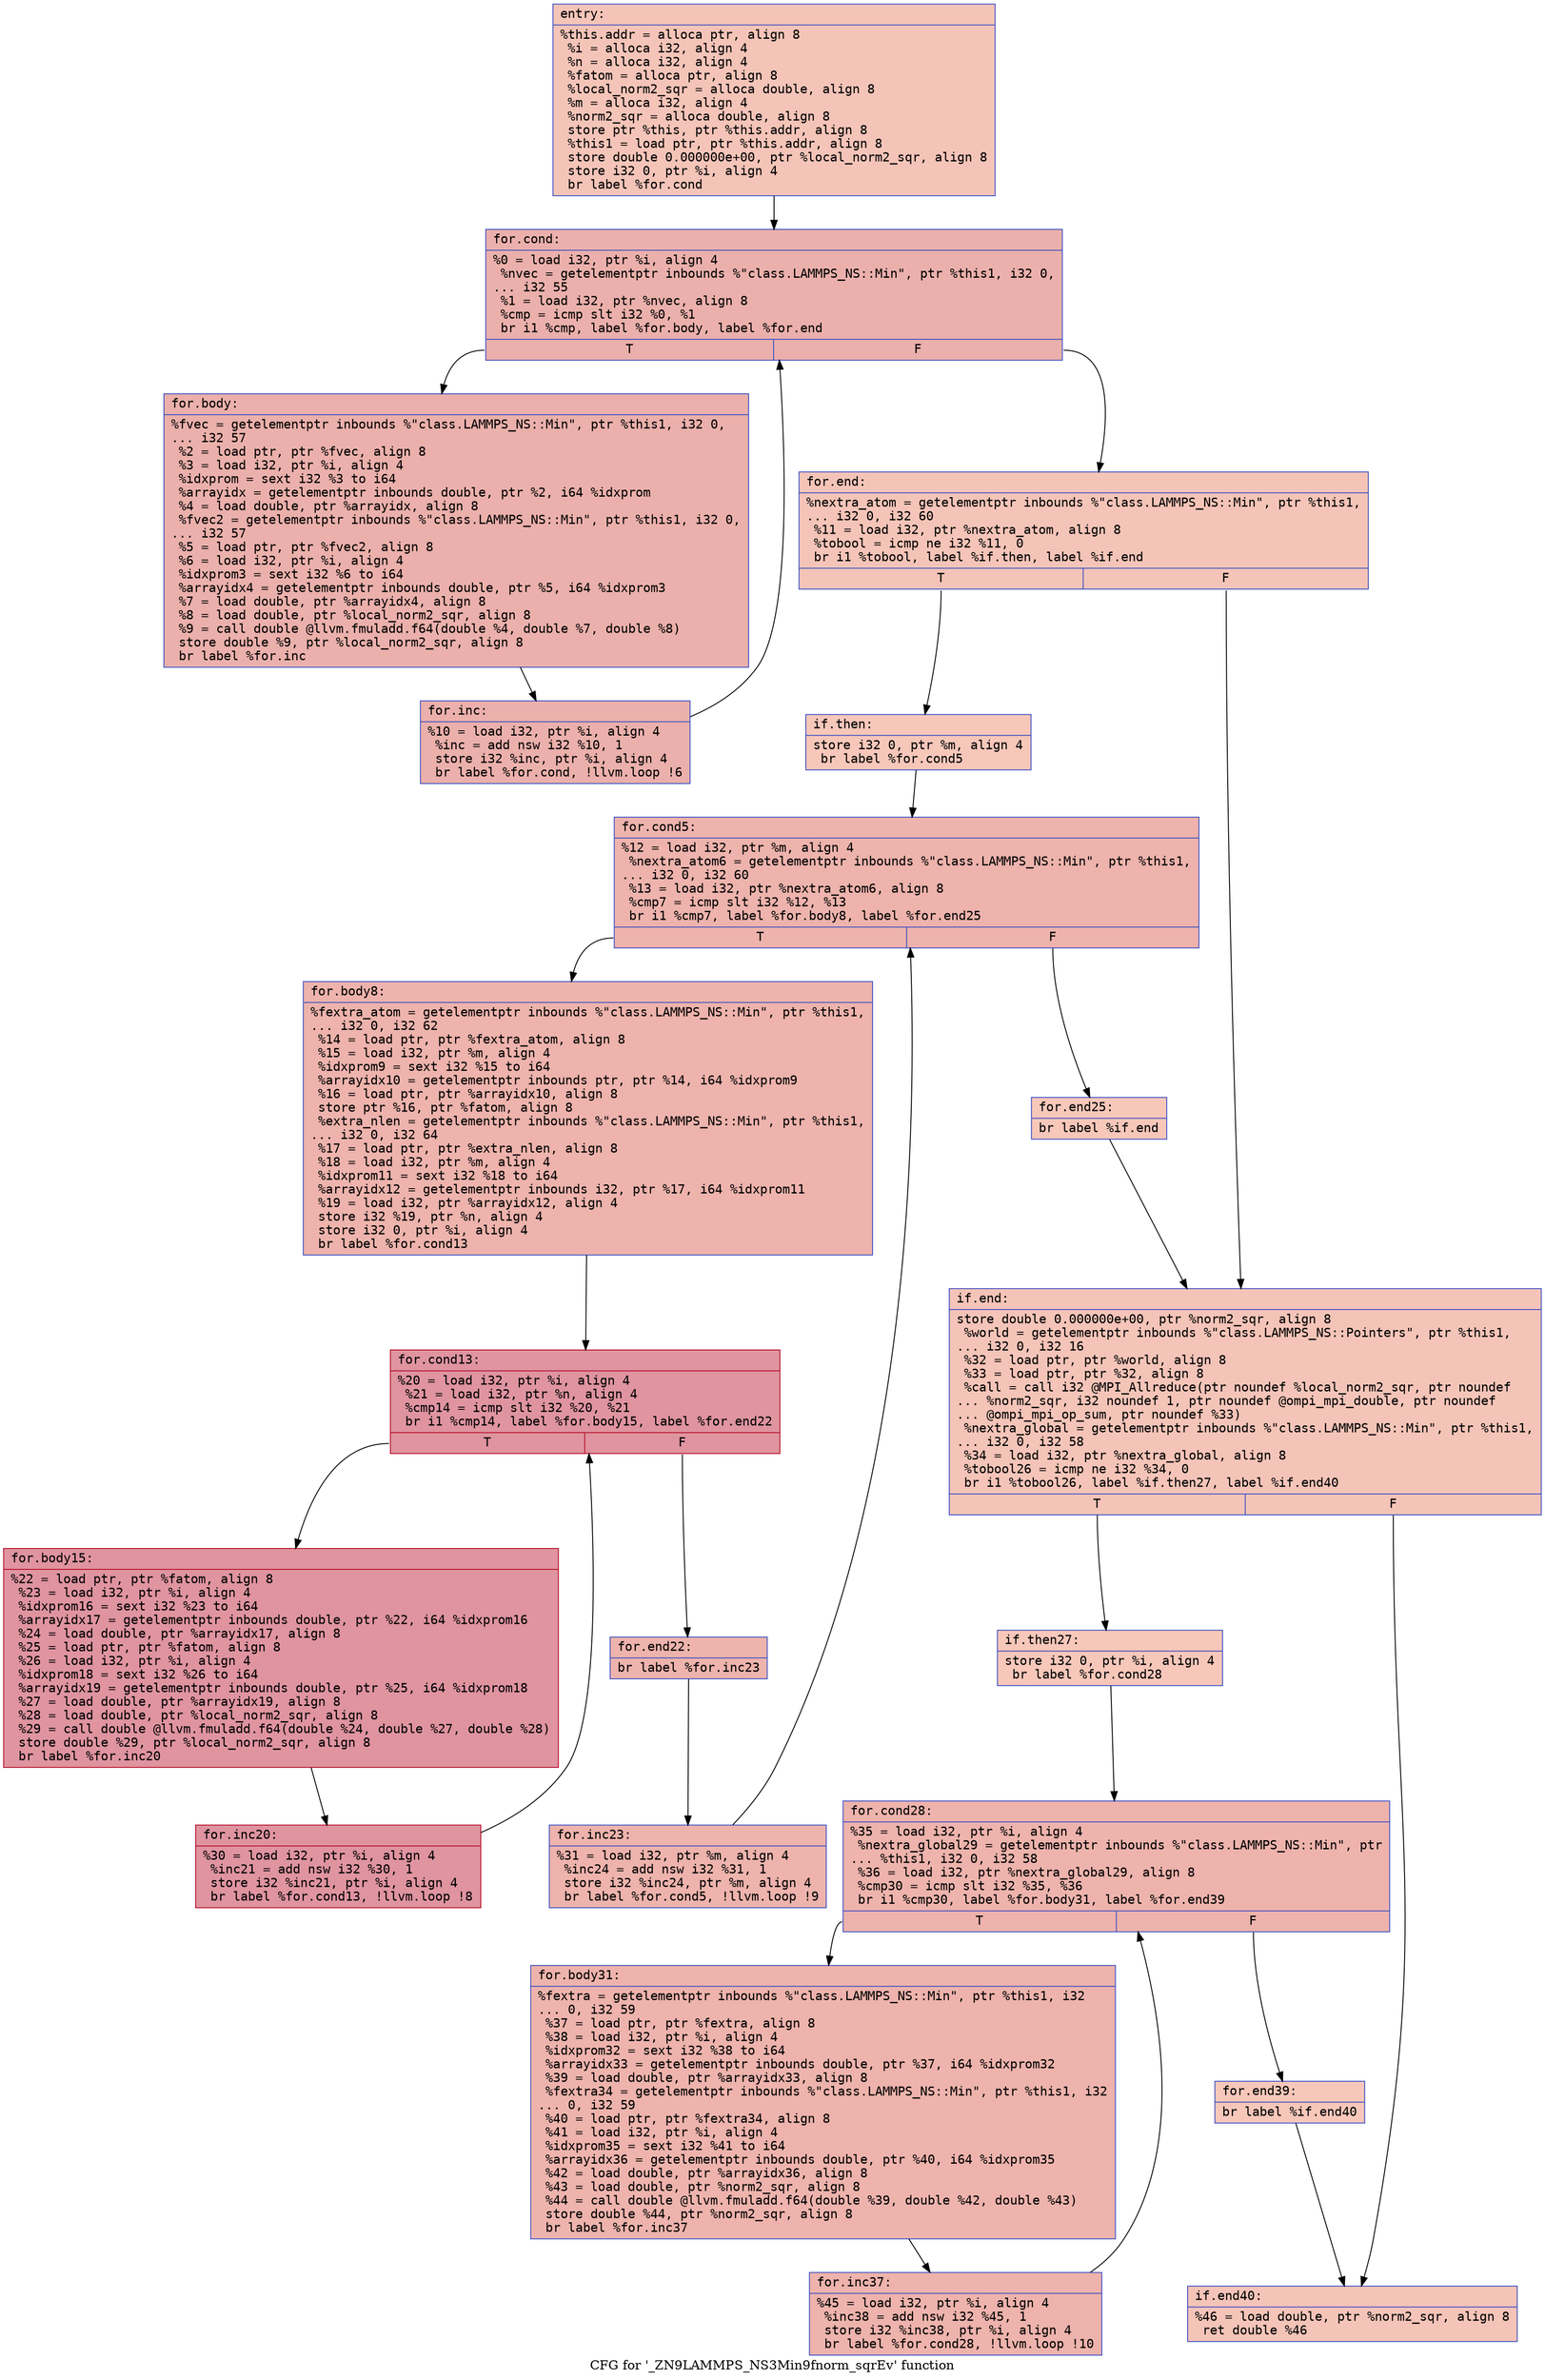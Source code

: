 digraph "CFG for '_ZN9LAMMPS_NS3Min9fnorm_sqrEv' function" {
	label="CFG for '_ZN9LAMMPS_NS3Min9fnorm_sqrEv' function";

	Node0x55814ad210d0 [shape=record,color="#3d50c3ff", style=filled, fillcolor="#e97a5f70" fontname="Courier",label="{entry:\l|  %this.addr = alloca ptr, align 8\l  %i = alloca i32, align 4\l  %n = alloca i32, align 4\l  %fatom = alloca ptr, align 8\l  %local_norm2_sqr = alloca double, align 8\l  %m = alloca i32, align 4\l  %norm2_sqr = alloca double, align 8\l  store ptr %this, ptr %this.addr, align 8\l  %this1 = load ptr, ptr %this.addr, align 8\l  store double 0.000000e+00, ptr %local_norm2_sqr, align 8\l  store i32 0, ptr %i, align 4\l  br label %for.cond\l}"];
	Node0x55814ad210d0 -> Node0x55814ad21570[tooltip="entry -> for.cond\nProbability 100.00%" ];
	Node0x55814ad21570 [shape=record,color="#3d50c3ff", style=filled, fillcolor="#d24b4070" fontname="Courier",label="{for.cond:\l|  %0 = load i32, ptr %i, align 4\l  %nvec = getelementptr inbounds %\"class.LAMMPS_NS::Min\", ptr %this1, i32 0,\l... i32 55\l  %1 = load i32, ptr %nvec, align 8\l  %cmp = icmp slt i32 %0, %1\l  br i1 %cmp, label %for.body, label %for.end\l|{<s0>T|<s1>F}}"];
	Node0x55814ad21570:s0 -> Node0x55814ad21a60[tooltip="for.cond -> for.body\nProbability 96.88%" ];
	Node0x55814ad21570:s1 -> Node0x55814ad21ae0[tooltip="for.cond -> for.end\nProbability 3.12%" ];
	Node0x55814ad21a60 [shape=record,color="#3d50c3ff", style=filled, fillcolor="#d24b4070" fontname="Courier",label="{for.body:\l|  %fvec = getelementptr inbounds %\"class.LAMMPS_NS::Min\", ptr %this1, i32 0,\l... i32 57\l  %2 = load ptr, ptr %fvec, align 8\l  %3 = load i32, ptr %i, align 4\l  %idxprom = sext i32 %3 to i64\l  %arrayidx = getelementptr inbounds double, ptr %2, i64 %idxprom\l  %4 = load double, ptr %arrayidx, align 8\l  %fvec2 = getelementptr inbounds %\"class.LAMMPS_NS::Min\", ptr %this1, i32 0,\l... i32 57\l  %5 = load ptr, ptr %fvec2, align 8\l  %6 = load i32, ptr %i, align 4\l  %idxprom3 = sext i32 %6 to i64\l  %arrayidx4 = getelementptr inbounds double, ptr %5, i64 %idxprom3\l  %7 = load double, ptr %arrayidx4, align 8\l  %8 = load double, ptr %local_norm2_sqr, align 8\l  %9 = call double @llvm.fmuladd.f64(double %4, double %7, double %8)\l  store double %9, ptr %local_norm2_sqr, align 8\l  br label %for.inc\l}"];
	Node0x55814ad21a60 -> Node0x55814ad22650[tooltip="for.body -> for.inc\nProbability 100.00%" ];
	Node0x55814ad22650 [shape=record,color="#3d50c3ff", style=filled, fillcolor="#d24b4070" fontname="Courier",label="{for.inc:\l|  %10 = load i32, ptr %i, align 4\l  %inc = add nsw i32 %10, 1\l  store i32 %inc, ptr %i, align 4\l  br label %for.cond, !llvm.loop !6\l}"];
	Node0x55814ad22650 -> Node0x55814ad21570[tooltip="for.inc -> for.cond\nProbability 100.00%" ];
	Node0x55814ad21ae0 [shape=record,color="#3d50c3ff", style=filled, fillcolor="#e97a5f70" fontname="Courier",label="{for.end:\l|  %nextra_atom = getelementptr inbounds %\"class.LAMMPS_NS::Min\", ptr %this1,\l... i32 0, i32 60\l  %11 = load i32, ptr %nextra_atom, align 8\l  %tobool = icmp ne i32 %11, 0\l  br i1 %tobool, label %if.then, label %if.end\l|{<s0>T|<s1>F}}"];
	Node0x55814ad21ae0:s0 -> Node0x55814ad218c0[tooltip="for.end -> if.then\nProbability 62.50%" ];
	Node0x55814ad21ae0:s1 -> Node0x55814ad21930[tooltip="for.end -> if.end\nProbability 37.50%" ];
	Node0x55814ad218c0 [shape=record,color="#3d50c3ff", style=filled, fillcolor="#ec7f6370" fontname="Courier",label="{if.then:\l|  store i32 0, ptr %m, align 4\l  br label %for.cond5\l}"];
	Node0x55814ad218c0 -> Node0x55814ad23010[tooltip="if.then -> for.cond5\nProbability 100.00%" ];
	Node0x55814ad23010 [shape=record,color="#3d50c3ff", style=filled, fillcolor="#d6524470" fontname="Courier",label="{for.cond5:\l|  %12 = load i32, ptr %m, align 4\l  %nextra_atom6 = getelementptr inbounds %\"class.LAMMPS_NS::Min\", ptr %this1,\l... i32 0, i32 60\l  %13 = load i32, ptr %nextra_atom6, align 8\l  %cmp7 = icmp slt i32 %12, %13\l  br i1 %cmp7, label %for.body8, label %for.end25\l|{<s0>T|<s1>F}}"];
	Node0x55814ad23010:s0 -> Node0x55814ad23370[tooltip="for.cond5 -> for.body8\nProbability 96.88%" ];
	Node0x55814ad23010:s1 -> Node0x55814ad233f0[tooltip="for.cond5 -> for.end25\nProbability 3.12%" ];
	Node0x55814ad23370 [shape=record,color="#3d50c3ff", style=filled, fillcolor="#d6524470" fontname="Courier",label="{for.body8:\l|  %fextra_atom = getelementptr inbounds %\"class.LAMMPS_NS::Min\", ptr %this1,\l... i32 0, i32 62\l  %14 = load ptr, ptr %fextra_atom, align 8\l  %15 = load i32, ptr %m, align 4\l  %idxprom9 = sext i32 %15 to i64\l  %arrayidx10 = getelementptr inbounds ptr, ptr %14, i64 %idxprom9\l  %16 = load ptr, ptr %arrayidx10, align 8\l  store ptr %16, ptr %fatom, align 8\l  %extra_nlen = getelementptr inbounds %\"class.LAMMPS_NS::Min\", ptr %this1,\l... i32 0, i32 64\l  %17 = load ptr, ptr %extra_nlen, align 8\l  %18 = load i32, ptr %m, align 4\l  %idxprom11 = sext i32 %18 to i64\l  %arrayidx12 = getelementptr inbounds i32, ptr %17, i64 %idxprom11\l  %19 = load i32, ptr %arrayidx12, align 4\l  store i32 %19, ptr %n, align 4\l  store i32 0, ptr %i, align 4\l  br label %for.cond13\l}"];
	Node0x55814ad23370 -> Node0x55814ad23ec0[tooltip="for.body8 -> for.cond13\nProbability 100.00%" ];
	Node0x55814ad23ec0 [shape=record,color="#b70d28ff", style=filled, fillcolor="#b70d2870" fontname="Courier",label="{for.cond13:\l|  %20 = load i32, ptr %i, align 4\l  %21 = load i32, ptr %n, align 4\l  %cmp14 = icmp slt i32 %20, %21\l  br i1 %cmp14, label %for.body15, label %for.end22\l|{<s0>T|<s1>F}}"];
	Node0x55814ad23ec0:s0 -> Node0x55814ad24160[tooltip="for.cond13 -> for.body15\nProbability 96.88%" ];
	Node0x55814ad23ec0:s1 -> Node0x55814ad241e0[tooltip="for.cond13 -> for.end22\nProbability 3.12%" ];
	Node0x55814ad24160 [shape=record,color="#b70d28ff", style=filled, fillcolor="#b70d2870" fontname="Courier",label="{for.body15:\l|  %22 = load ptr, ptr %fatom, align 8\l  %23 = load i32, ptr %i, align 4\l  %idxprom16 = sext i32 %23 to i64\l  %arrayidx17 = getelementptr inbounds double, ptr %22, i64 %idxprom16\l  %24 = load double, ptr %arrayidx17, align 8\l  %25 = load ptr, ptr %fatom, align 8\l  %26 = load i32, ptr %i, align 4\l  %idxprom18 = sext i32 %26 to i64\l  %arrayidx19 = getelementptr inbounds double, ptr %25, i64 %idxprom18\l  %27 = load double, ptr %arrayidx19, align 8\l  %28 = load double, ptr %local_norm2_sqr, align 8\l  %29 = call double @llvm.fmuladd.f64(double %24, double %27, double %28)\l  store double %29, ptr %local_norm2_sqr, align 8\l  br label %for.inc20\l}"];
	Node0x55814ad24160 -> Node0x55814ad26900[tooltip="for.body15 -> for.inc20\nProbability 100.00%" ];
	Node0x55814ad26900 [shape=record,color="#b70d28ff", style=filled, fillcolor="#b70d2870" fontname="Courier",label="{for.inc20:\l|  %30 = load i32, ptr %i, align 4\l  %inc21 = add nsw i32 %30, 1\l  store i32 %inc21, ptr %i, align 4\l  br label %for.cond13, !llvm.loop !8\l}"];
	Node0x55814ad26900 -> Node0x55814ad23ec0[tooltip="for.inc20 -> for.cond13\nProbability 100.00%" ];
	Node0x55814ad241e0 [shape=record,color="#3d50c3ff", style=filled, fillcolor="#d6524470" fontname="Courier",label="{for.end22:\l|  br label %for.inc23\l}"];
	Node0x55814ad241e0 -> Node0x55814ad26d30[tooltip="for.end22 -> for.inc23\nProbability 100.00%" ];
	Node0x55814ad26d30 [shape=record,color="#3d50c3ff", style=filled, fillcolor="#d6524470" fontname="Courier",label="{for.inc23:\l|  %31 = load i32, ptr %m, align 4\l  %inc24 = add nsw i32 %31, 1\l  store i32 %inc24, ptr %m, align 4\l  br label %for.cond5, !llvm.loop !9\l}"];
	Node0x55814ad26d30 -> Node0x55814ad23010[tooltip="for.inc23 -> for.cond5\nProbability 100.00%" ];
	Node0x55814ad233f0 [shape=record,color="#3d50c3ff", style=filled, fillcolor="#ec7f6370" fontname="Courier",label="{for.end25:\l|  br label %if.end\l}"];
	Node0x55814ad233f0 -> Node0x55814ad21930[tooltip="for.end25 -> if.end\nProbability 100.00%" ];
	Node0x55814ad21930 [shape=record,color="#3d50c3ff", style=filled, fillcolor="#e97a5f70" fontname="Courier",label="{if.end:\l|  store double 0.000000e+00, ptr %norm2_sqr, align 8\l  %world = getelementptr inbounds %\"class.LAMMPS_NS::Pointers\", ptr %this1,\l... i32 0, i32 16\l  %32 = load ptr, ptr %world, align 8\l  %33 = load ptr, ptr %32, align 8\l  %call = call i32 @MPI_Allreduce(ptr noundef %local_norm2_sqr, ptr noundef\l... %norm2_sqr, i32 noundef 1, ptr noundef @ompi_mpi_double, ptr noundef\l... @ompi_mpi_op_sum, ptr noundef %33)\l  %nextra_global = getelementptr inbounds %\"class.LAMMPS_NS::Min\", ptr %this1,\l... i32 0, i32 58\l  %34 = load i32, ptr %nextra_global, align 8\l  %tobool26 = icmp ne i32 %34, 0\l  br i1 %tobool26, label %if.then27, label %if.end40\l|{<s0>T|<s1>F}}"];
	Node0x55814ad21930:s0 -> Node0x55814ace3b60[tooltip="if.end -> if.then27\nProbability 62.50%" ];
	Node0x55814ad21930:s1 -> Node0x55814ace3ce0[tooltip="if.end -> if.end40\nProbability 37.50%" ];
	Node0x55814ace3b60 [shape=record,color="#3d50c3ff", style=filled, fillcolor="#ec7f6370" fontname="Courier",label="{if.then27:\l|  store i32 0, ptr %i, align 4\l  br label %for.cond28\l}"];
	Node0x55814ace3b60 -> Node0x55814acd8a20[tooltip="if.then27 -> for.cond28\nProbability 100.00%" ];
	Node0x55814acd8a20 [shape=record,color="#3d50c3ff", style=filled, fillcolor="#d6524470" fontname="Courier",label="{for.cond28:\l|  %35 = load i32, ptr %i, align 4\l  %nextra_global29 = getelementptr inbounds %\"class.LAMMPS_NS::Min\", ptr\l... %this1, i32 0, i32 58\l  %36 = load i32, ptr %nextra_global29, align 8\l  %cmp30 = icmp slt i32 %35, %36\l  br i1 %cmp30, label %for.body31, label %for.end39\l|{<s0>T|<s1>F}}"];
	Node0x55814acd8a20:s0 -> Node0x55814acee7d0[tooltip="for.cond28 -> for.body31\nProbability 96.88%" ];
	Node0x55814acd8a20:s1 -> Node0x55814acf21f0[tooltip="for.cond28 -> for.end39\nProbability 3.12%" ];
	Node0x55814acee7d0 [shape=record,color="#3d50c3ff", style=filled, fillcolor="#d6524470" fontname="Courier",label="{for.body31:\l|  %fextra = getelementptr inbounds %\"class.LAMMPS_NS::Min\", ptr %this1, i32\l... 0, i32 59\l  %37 = load ptr, ptr %fextra, align 8\l  %38 = load i32, ptr %i, align 4\l  %idxprom32 = sext i32 %38 to i64\l  %arrayidx33 = getelementptr inbounds double, ptr %37, i64 %idxprom32\l  %39 = load double, ptr %arrayidx33, align 8\l  %fextra34 = getelementptr inbounds %\"class.LAMMPS_NS::Min\", ptr %this1, i32\l... 0, i32 59\l  %40 = load ptr, ptr %fextra34, align 8\l  %41 = load i32, ptr %i, align 4\l  %idxprom35 = sext i32 %41 to i64\l  %arrayidx36 = getelementptr inbounds double, ptr %40, i64 %idxprom35\l  %42 = load double, ptr %arrayidx36, align 8\l  %43 = load double, ptr %norm2_sqr, align 8\l  %44 = call double @llvm.fmuladd.f64(double %39, double %42, double %43)\l  store double %44, ptr %norm2_sqr, align 8\l  br label %for.inc37\l}"];
	Node0x55814acee7d0 -> Node0x55814ad28700[tooltip="for.body31 -> for.inc37\nProbability 100.00%" ];
	Node0x55814ad28700 [shape=record,color="#3d50c3ff", style=filled, fillcolor="#d6524470" fontname="Courier",label="{for.inc37:\l|  %45 = load i32, ptr %i, align 4\l  %inc38 = add nsw i32 %45, 1\l  store i32 %inc38, ptr %i, align 4\l  br label %for.cond28, !llvm.loop !10\l}"];
	Node0x55814ad28700 -> Node0x55814acd8a20[tooltip="for.inc37 -> for.cond28\nProbability 100.00%" ];
	Node0x55814acf21f0 [shape=record,color="#3d50c3ff", style=filled, fillcolor="#ec7f6370" fontname="Courier",label="{for.end39:\l|  br label %if.end40\l}"];
	Node0x55814acf21f0 -> Node0x55814ace3ce0[tooltip="for.end39 -> if.end40\nProbability 100.00%" ];
	Node0x55814ace3ce0 [shape=record,color="#3d50c3ff", style=filled, fillcolor="#e97a5f70" fontname="Courier",label="{if.end40:\l|  %46 = load double, ptr %norm2_sqr, align 8\l  ret double %46\l}"];
}
